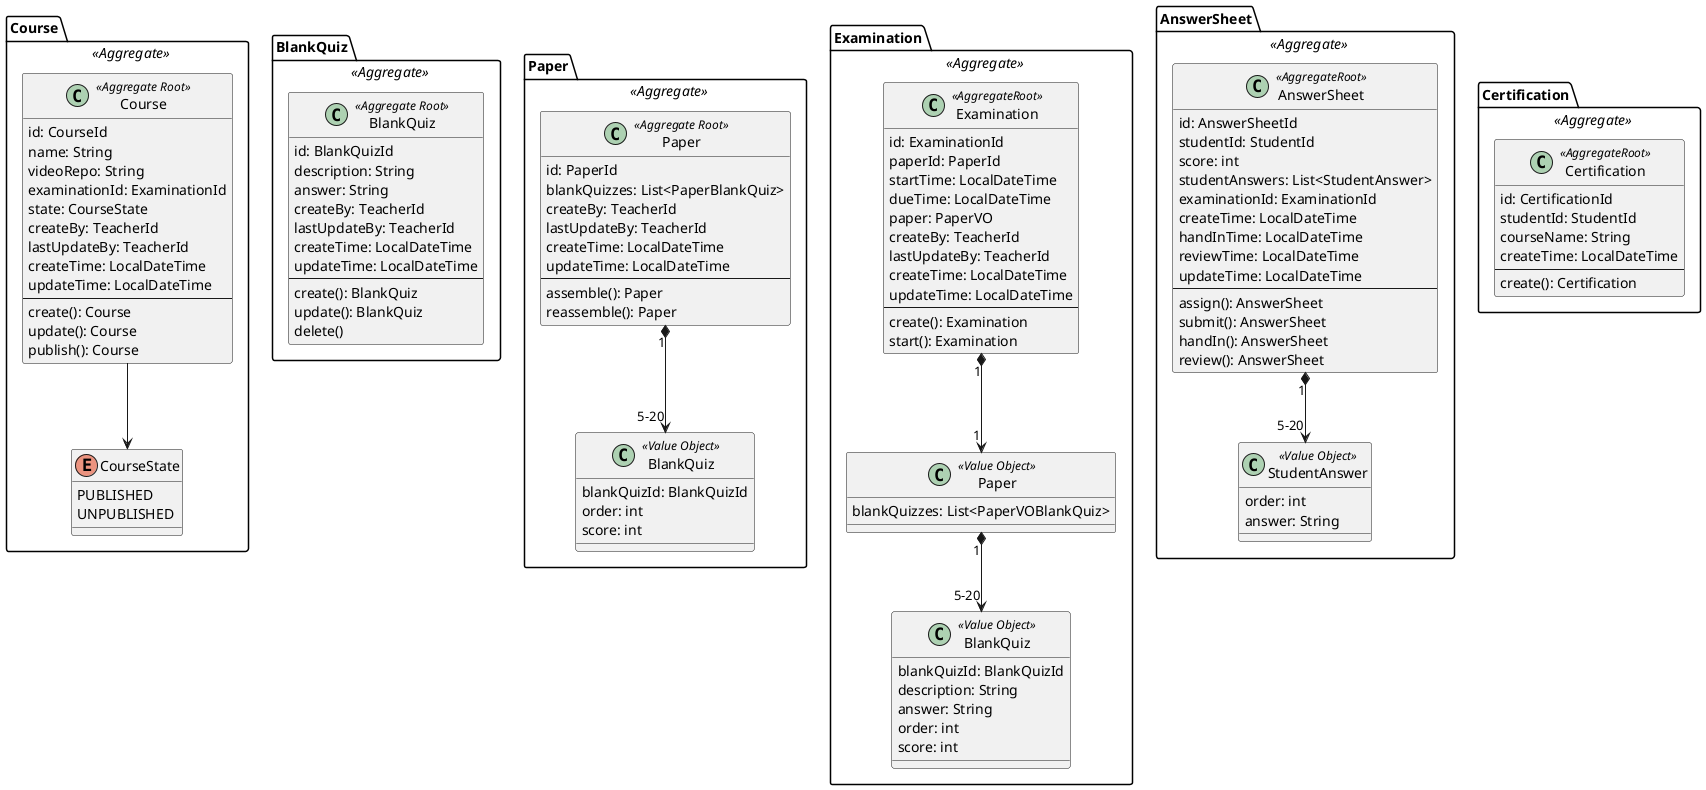 @startuml

package Course <<Aggregate>> {
    class Course <<Aggregate Root>> {
        id: CourseId
        name: String
        videoRepo: String
        examinationId: ExaminationId
        state: CourseState
        createBy: TeacherId
        lastUpdateBy: TeacherId
        createTime: LocalDateTime
        updateTime: LocalDateTime
        --
        create(): Course
        update(): Course
        publish(): Course
    }

    Course --> CourseState
    enum CourseState {
        PUBLISHED
        UNPUBLISHED
    }
}

package BlankQuiz <<Aggregate>> {
    class BlankQuiz <<Aggregate Root>> {
        id: BlankQuizId
        description: String
        answer: String
        createBy: TeacherId
        lastUpdateBy: TeacherId
        createTime: LocalDateTime
        updateTime: LocalDateTime
        ---
        create(): BlankQuiz
        update(): BlankQuiz
        delete()
    }
}

package Paper <<Aggregate>> {
    class Paper <<Aggregate Root>> {
        id: PaperId
        blankQuizzes: List<PaperBlankQuiz>
        createBy: TeacherId
        lastUpdateBy: TeacherId
        createTime: LocalDateTime
        updateTime: LocalDateTime
        ---
        assemble(): Paper
        reassemble(): Paper
    }

    Paper "1" *--> "5-20" PaperBlankQuiz
    class "BlankQuiz" as PaperBlankQuiz <<Value Object>> {
        blankQuizId: BlankQuizId
        order: int
        score: int
    }
}

package Examination <<Aggregate>> {
    class Examination <<AggregateRoot>> {
        id: ExaminationId
        paperId: PaperId
        startTime: LocalDateTime
        dueTime: LocalDateTime
        paper: PaperVO
        createBy: TeacherId
        lastUpdateBy: TeacherId
        createTime: LocalDateTime
        updateTime: LocalDateTime
        ---
        create(): Examination
        start(): Examination
    }

    Examination "1" *--> "1" PaperVO
    class "Paper" as PaperVO <<Value Object>> {
        blankQuizzes: List<PaperVOBlankQuiz>
    }

    PaperVO "1" *--> "5-20" PaperVOBlankQuiz
    class "BlankQuiz" as PaperVOBlankQuiz <<Value Object>> {
        blankQuizId: BlankQuizId
        description: String
        answer: String
        order: int
        score: int
    }
}

package AnswerSheet <<Aggregate>> {
    class AnswerSheet <<AggregateRoot>> {
        id: AnswerSheetId
        studentId: StudentId
        score: int
        studentAnswers: List<StudentAnswer>
        examinationId: ExaminationId
        createTime: LocalDateTime
        handInTime: LocalDateTime
        reviewTime: LocalDateTime
        updateTime: LocalDateTime
        ---
        assign(): AnswerSheet
        submit(): AnswerSheet
        handIn(): AnswerSheet
        review(): AnswerSheet
    }

    AnswerSheet "1" *--> "5-20" StudentAnswer
    class StudentAnswer <<Value Object>> {
        order: int
        answer: String
    }
}

package Certification <<Aggregate>> {
    class Certification <<AggregateRoot>> {
        id: CertificationId
        studentId: StudentId
        courseName: String
        createTime: LocalDateTime
        ---
        create(): Certification
    }
}

@enduml
